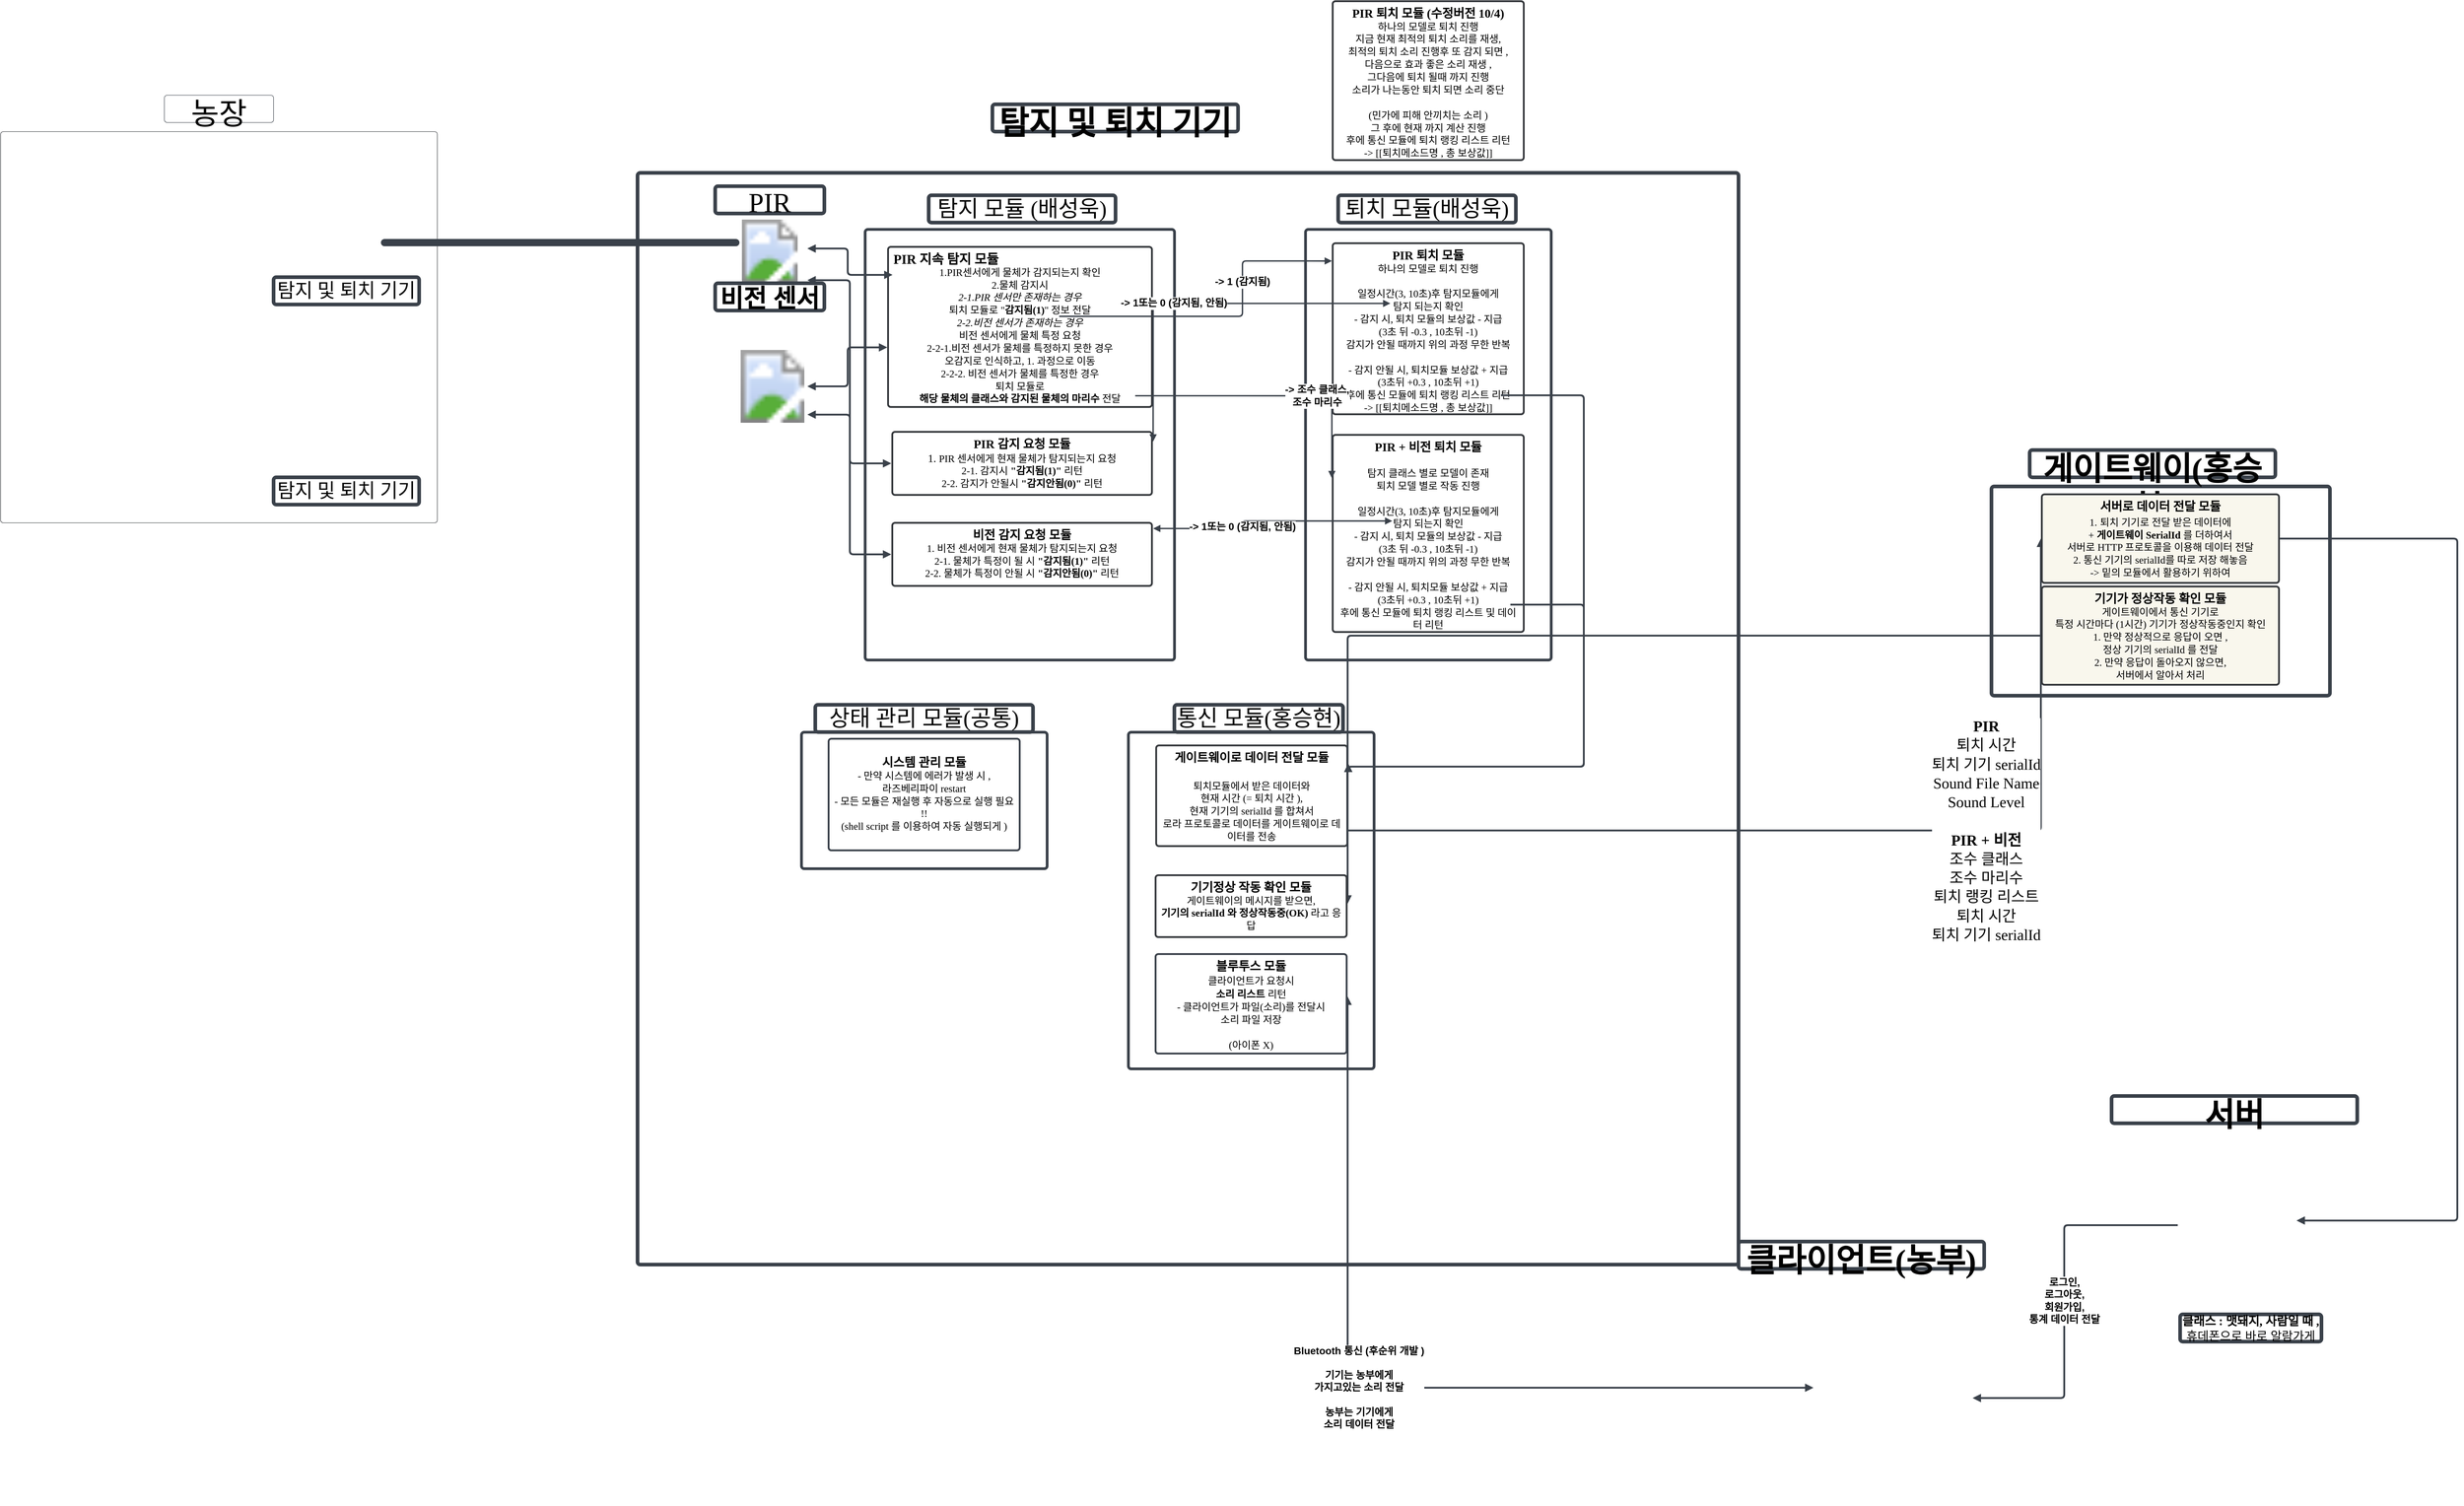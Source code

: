 <mxfile version="22.0.8" type="device">
  <diagram name="페이지-1" id="g4kg35ffdAl-vT05DxJy">
    <mxGraphModel dx="6044" dy="6127" grid="1" gridSize="10" guides="1" tooltips="1" connect="1" arrows="1" fold="1" page="1" pageScale="1" pageWidth="827" pageHeight="1169" math="0" shadow="0">
      <root>
        <mxCell id="0" />
        <mxCell id="1" parent="0" />
        <mxCell id="Yk3yq3EOusvbQGCcxjN9-13" value="" style="html=1;overflow=block;blockSpacing=1;whiteSpace=wrap;fontSize=13;spacing=9;strokeColor=#3a414a;strokeOpacity=100;rounded=1;absoluteArcSize=1;arcSize=9;strokeWidth=6;lucidId=CN~nvf4u_pia;fontColor=#000000;" parent="1" vertex="1">
          <mxGeometry x="-2580" y="-2747" width="1815" height="1800" as="geometry" />
        </mxCell>
        <mxCell id="Yk3yq3EOusvbQGCcxjN9-14" value="탐지 및 퇴치 기기" style="html=1;overflow=block;blockSpacing=1;whiteSpace=wrap;fontSize=53.3;fontFamily=Liberation Serif;fontColor=#000000;fontStyle=1;spacing=0;strokeColor=#3a414a;strokeOpacity=100;rounded=1;absoluteArcSize=1;arcSize=9;strokeWidth=6;fillColor=none;lucidId=pO~n.jC4jvng;" parent="1" vertex="1">
          <mxGeometry x="-1995" y="-2860" width="405" height="45" as="geometry" />
        </mxCell>
        <mxCell id="Yk3yq3EOusvbQGCcxjN9-16" value="PIR " style="html=1;overflow=block;blockSpacing=1;whiteSpace=wrap;fontSize=45;fontFamily=Liberation Serif;fontColor=#000000;spacing=0;strokeColor=#3a414a;strokeOpacity=100;rounded=1;absoluteArcSize=1;arcSize=9;strokeWidth=6;fillColor=none;lucidId=9R~nRO9~Obim;" parent="1" vertex="1">
          <mxGeometry x="-2452" y="-2725" width="180" height="45" as="geometry" />
        </mxCell>
        <mxCell id="Yk3yq3EOusvbQGCcxjN9-17" value="" style="html=1;overflow=block;blockSpacing=1;whiteSpace=wrap;fontSize=13;align=left;spacing=9;strokeColor=#3a414a;strokeOpacity=100;rounded=1;absoluteArcSize=1;arcSize=9;strokeWidth=4.5;lucidId=7S~nOM9Ey.OH;fontColor=#000000;" parent="1" vertex="1">
          <mxGeometry x="-2205" y="-2654" width="510" height="710" as="geometry" />
        </mxCell>
        <mxCell id="Yk3yq3EOusvbQGCcxjN9-18" value="탐지 모듈 (배성욱)" style="html=1;overflow=block;blockSpacing=1;whiteSpace=wrap;fontSize=36.7;fontFamily=Liberation Serif;fontColor=#000000;spacing=0;strokeColor=#3a414a;strokeOpacity=100;rounded=1;absoluteArcSize=1;arcSize=9;strokeWidth=6;fillColor=none;lucidId=aT~nT_zsIljB;" parent="1" vertex="1">
          <mxGeometry x="-2100" y="-2710" width="308" height="45" as="geometry" />
        </mxCell>
        <mxCell id="Yk3yq3EOusvbQGCcxjN9-19" value="" style="html=1;overflow=block;blockSpacing=1;whiteSpace=wrap;shape=image;fontSize=13;spacing=0;strokeColor=none;strokeOpacity=100;strokeWidth=0;image=https://images.lucid.app/images/a1878244-3d0a-4eb4-8a07-587ca200e897/content;lucidId=FR~nQA9eKr4-;fontColor=#000000;" parent="1" vertex="1">
          <mxGeometry x="-2424" y="-2670" width="124" height="105" as="geometry" />
        </mxCell>
        <mxCell id="Yk3yq3EOusvbQGCcxjN9-20" value="&lt;div style=&quot;display: flex; justify-content: flex-start; text-align: left; align-items: baseline; font-size: 0; line-height: 1.25;margin-top: -2px;&quot;&gt;&lt;span&gt;&lt;font color=&quot;#000000&quot;&gt;&lt;span style=&quot;font-size: 21.7px; font-weight: bold; font-family: &amp;quot;Liberation Serif&amp;quot;;&quot;&gt;&#x9;&#x9;&#x9;&#x9;   PIR 지속 탐지 모듈&lt;/span&gt;&lt;span style=&quot;font-size: 16.7px; font-family: &amp;quot;Liberation Serif&amp;quot;;&quot;&gt;&lt;br&gt;&lt;/span&gt;&lt;/font&gt;&lt;/span&gt;&lt;/div&gt;&lt;div style=&quot;display: flex; justify-content: center; text-align: center; align-items: baseline; font-size: 0; line-height: 1.25;margin-top: -2px;&quot;&gt;&lt;span&gt;&lt;span style=&quot;font-size: 16.7px; font-family: &amp;quot;Liberation Serif&amp;quot;;&quot;&gt;&lt;font color=&quot;#000000&quot;&gt;&lt;span style=&quot;font-size: 16.7px; font-family: &amp;quot;Liberation Serif&amp;quot;;&quot;&gt;1.PIR센서에게 물체가 감지되는지 확인&lt;br&gt;2.물체 감지시 &lt;br&gt;&lt;/span&gt;&lt;span style=&quot;font-size: 16.7px; font-style: italic; font-family: &amp;quot;Liberation Serif&amp;quot;;&quot;&gt;&#x9;2-1.PIR 센서만 존재하는 경우&lt;/span&gt;&lt;span style=&quot;font-size: 16.7px; font-family: &amp;quot;Liberation Serif&amp;quot;;&quot;&gt;&lt;br&gt;&#x9;퇴치 모듈로 &quot;&lt;/span&gt;&lt;span style=&quot;font-size: 16.7px; font-weight: bold; font-family: &amp;quot;Liberation Serif&amp;quot;;&quot;&gt;감지됨(1)&lt;/span&gt;&lt;span style=&quot;font-size: 16.7px; font-family: &amp;quot;Liberation Serif&amp;quot;;&quot;&gt;&quot; 정보 전달&lt;br&gt;&lt;/span&gt;&lt;span style=&quot;font-size: 16.7px; font-style: italic; font-family: &amp;quot;Liberation Serif&amp;quot;;&quot;&gt;&#x9;2-2.비전 센서가 존재하는 경우&lt;/span&gt;&lt;span style=&quot;font-size: 16.7px; font-family: &amp;quot;Liberation Serif&amp;quot;;&quot;&gt;&lt;br&gt;&#x9;비전 센서에게 물체 특정 요청&lt;br&gt;&#x9;&#x9;2-2-1.비전 센서가 물체를 특정하지 못한 경우&lt;br&gt;&#x9;&#x9;오감지로 인식하고, 1. 과정으로 이동 &lt;br&gt;&#x9;&#x9;2-2-2. 비전 센서가 물체를 특정한 경우 &lt;br&gt;&#x9;&#x9;퇴치 모듈로 &lt;br&gt;&#x9;&#x9;&lt;/span&gt;&lt;span style=&quot;font-size: 16.7px; font-weight: bold; font-family: &amp;quot;Liberation Serif&amp;quot;;&quot;&gt;해당 물체의 클래스와 감지된 물체의 마리수&lt;/span&gt; 전달 &lt;/font&gt;&lt;/span&gt;&lt;/span&gt;&lt;/div&gt;" style="points=[[0.017,0.175,0],[0.648,0.433,0],[0.936,0.929,0]];html=1;overflow=block;blockSpacing=1;whiteSpace=wrap;fontSize=13;fontFamily=Liberation Serif;spacing=9;strokeOpacity=100;fillOpacity=100;rounded=1;absoluteArcSize=1;arcSize=9;strokeWidth=3;lucidId=kU~nwxTLUXN0;strokeColor=#36393d;fillColor=#fff;" parent="1" vertex="1">
          <mxGeometry x="-2167" y="-2625" width="435" height="264" as="geometry" />
        </mxCell>
        <mxCell id="Yk3yq3EOusvbQGCcxjN9-21" value="&lt;div style=&quot;display: flex; justify-content: center; text-align: center; align-items: baseline; font-size: 0; line-height: 1.25;margin-top: -2px;&quot;&gt;&lt;span&gt;&lt;span style=&quot;font-size: 20px; font-weight: bold; font-family: &amp;quot;Liberation Serif&amp;quot;;&quot;&gt;PIR 감지 요청 모듈&#xa;&lt;/span&gt;&lt;span style=&quot;font-size: 18.3px; font-family: &amp;quot;Liberation Serif&amp;quot;;&quot;&gt;1. &lt;/span&gt;&lt;span style=&quot;font-size: 16.7px; font-family: &amp;quot;Liberation Serif&amp;quot;;&quot;&gt;PIR 센서에게 현재 물체가 탐지되는지 요청 &#xa;2-1. 감지시 &lt;/span&gt;&lt;span style=&quot;font-size: 16.7px; font-weight: bold; font-family: &amp;quot;Liberation Serif&amp;quot;;&quot;&gt;&quot;감지됨(1)&quot; &lt;/span&gt;&lt;span style=&quot;font-size: 16.7px; font-family: &amp;quot;Liberation Serif&amp;quot;;&quot;&gt;리턴&#xa;2-2. 감지가 안될시 &lt;/span&gt;&lt;span style=&quot;font-size: 16.7px; font-weight: bold; font-family: &amp;quot;Liberation Serif&amp;quot;;&quot;&gt;&quot;감지안됨(0)&quot; &lt;/span&gt;&lt;span style=&quot;font-size: 16.7px; font-family: &amp;quot;Liberation Serif&amp;quot;;&quot;&gt;리턴&lt;/span&gt;&lt;/span&gt;&lt;/div&gt;" style="html=1;overflow=block;blockSpacing=1;whiteSpace=wrap;fontSize=13;fontFamily=Liberation Serif;spacing=9;strokeOpacity=100;rounded=1;absoluteArcSize=1;arcSize=9;strokeWidth=3;lucidId=nV~n7oib_anX;fillStyle=auto;fillColor=#FFFFFF;strokeColor=#36393d;fontColor=#000000;" parent="1" vertex="1">
          <mxGeometry x="-2160" y="-2320" width="428" height="104" as="geometry" />
        </mxCell>
        <mxCell id="Yk3yq3EOusvbQGCcxjN9-22" value="" style="html=1;jettySize=18;whiteSpace=wrap;overflow=block;blockSpacing=1;fontSize=13;strokeColor=#3a414a;strokeOpacity=100;strokeWidth=3;rounded=1;arcSize=12;edgeStyle=orthogonalEdgeStyle;startArrow=block;startFill=1;endArrow=block;endFill=1;exitX=0.017;exitY=0.175;exitPerimeter=0;entryX=1;entryY=0.455;entryPerimeter=0;lucidId=CV~nEvOosHYp;fontColor=#000000;" parent="1" source="Yk3yq3EOusvbQGCcxjN9-20" target="Yk3yq3EOusvbQGCcxjN9-19" edge="1">
          <mxGeometry width="100" height="100" relative="1" as="geometry">
            <Array as="points" />
          </mxGeometry>
        </mxCell>
        <mxCell id="Yk3yq3EOusvbQGCcxjN9-23" value="" style="html=1;overflow=block;blockSpacing=1;whiteSpace=wrap;fontSize=13;align=left;spacing=9;strokeColor=#3a414a;strokeOpacity=100;rounded=1;absoluteArcSize=1;arcSize=9;strokeWidth=4.5;lucidId=17~npsfqUW1K;fontColor=#000000;" parent="1" vertex="1">
          <mxGeometry x="-1479" y="-2654" width="405" height="710" as="geometry" />
        </mxCell>
        <mxCell id="Yk3yq3EOusvbQGCcxjN9-24" value="퇴치 모듈(배성욱)" style="html=1;overflow=block;blockSpacing=1;whiteSpace=wrap;fontSize=36.7;fontFamily=Liberation Serif;fontColor=#000000;spacing=0;strokeColor=#3a414a;strokeOpacity=100;rounded=1;absoluteArcSize=1;arcSize=9;strokeWidth=6;fillColor=none;lucidId=97~nYcyejW2l;" parent="1" vertex="1">
          <mxGeometry x="-1425" y="-2710" width="293" height="45" as="geometry" />
        </mxCell>
        <mxCell id="Yk3yq3EOusvbQGCcxjN9-25" value="&lt;div style=&quot;display: flex; justify-content: center; text-align: center; align-items: baseline; font-size: 0; line-height: 1.25;margin-top: -2px;&quot;&gt;&lt;span&gt;&lt;span style=&quot;font-size: 20px; font-weight: bold; font-family: &amp;quot;Liberation Serif&amp;quot;;&quot;&gt;PIR 퇴치 모듈 &lt;/span&gt;&lt;span style=&quot;font-size: 16.7px; font-family: &amp;quot;Liberation Serif&amp;quot;;&quot;&gt;&#xa;하나의 모델로 퇴치 진행 &#xa;&#xa;일정시간(3, 10초)후 탐지모듈에게&#xa; 탐지 되는지 확인&#xa;- 감지 시,  퇴치 모듈의 보상값 - 지급&#xa;(3초 뒤 -0.3 , 10초뒤 -1)&#xa;감지가 안될 때까지 위의 과정 무한 반복&#xa;&#xa;- 감지 안될 시, 퇴치모듈 보상값 + 지급 &#xa;(3초뒤 +0.3 , 10초뒤 +1)&#xa;후에 통신 모듈에 퇴치 랭킹 리스트 리턴 &#xa;-&amp;gt; [[퇴치메소드명 , 총 보상값]]&lt;/span&gt;&lt;/span&gt;&lt;/div&gt;" style="points=[[0.301,0.351,0],[0.88,0.889,0]];html=1;overflow=block;blockSpacing=1;whiteSpace=wrap;fontSize=13;fontFamily=Liberation Serif;spacing=9;strokeColor=#36393d;strokeOpacity=100;fillOpacity=100;rounded=1;absoluteArcSize=1;arcSize=9;fillColor=#FFFFFF;strokeWidth=3;lucidId=v8~nYSRaR.1n;fontColor=#000000;" parent="1" vertex="1">
          <mxGeometry x="-1434" y="-2631" width="315" height="282" as="geometry" />
        </mxCell>
        <mxCell id="Yk3yq3EOusvbQGCcxjN9-26" value="&lt;div style=&quot;display: flex; justify-content: center; text-align: center; align-items: baseline; font-size: 0; line-height: 1.25;margin-top: -2px;&quot;&gt;&lt;span&gt;&lt;span style=&quot;font-size: 20px; font-weight: bold; font-family: &amp;quot;Liberation Serif&amp;quot;;&quot;&gt;PIR + 비전 퇴치 모듈 &lt;/span&gt;&lt;span style=&quot;font-size: 16.7px; font-family: &amp;quot;Liberation Serif&amp;quot;;&quot;&gt;&#xa;&#xa;탐지 클래스 별로 모델이 존재 &#xa;퇴치 모델 별로 작동 진행&#xa;&#xa;일정시간(3, 10초)후 탐지모듈에게&#xa; 탐지 되는지 확인&#xa;- 감지 시,  퇴치 모듈의 보상값 - 지급&#xa;(3초 뒤 -0.3 , 10초뒤 -1)&#xa;감지가 안될 때까지 위의 과정 무한 반복&#xa;&#xa;- 감지 안될 시, 퇴치모듈 보상값 + 지급 &#xa;(3초뒤 +0.3 , 10초뒤 +1)&#xa;후에 통신 모듈에 퇴치 랭킹 리스트 및 데이터 리턴&#xa;&lt;/span&gt;&lt;/span&gt;&lt;/div&gt;" style="points=[[0.311,0.436,0],[0.93,0.861,0]];html=1;overflow=block;blockSpacing=1;whiteSpace=wrap;fontSize=13;fontFamily=Liberation Serif;spacing=9;strokeColor=#36393d;strokeOpacity=100;rounded=1;absoluteArcSize=1;arcSize=9;strokeWidth=3;lucidId=5caoUyy.vLRz;fillColor=#FFFFFF;fontColor=#000000;" parent="1" vertex="1">
          <mxGeometry x="-1434" y="-2315" width="315" height="325" as="geometry" />
        </mxCell>
        <mxCell id="Yk3yq3EOusvbQGCcxjN9-27" value="" style="html=1;overflow=block;blockSpacing=1;whiteSpace=wrap;shape=image;fontSize=13;spacing=0;strokeColor=none;strokeOpacity=100;strokeWidth=0;image=https://images.lucid.app/images/405aea34-17d2-4e84-908d-1ff82cc86050/content;lucidId=kgaoMA1seIOq;fontColor=#000000;" parent="1" vertex="1">
          <mxGeometry x="-2415" y="-2455" width="115" height="120" as="geometry" />
        </mxCell>
        <mxCell id="Yk3yq3EOusvbQGCcxjN9-28" value="비전 센서" style="html=1;overflow=block;blockSpacing=1;whiteSpace=wrap;fontSize=41.7;fontFamily=Liberation Serif;fontColor=#000000;fontStyle=1;spacing=0;strokeColor=#3a414a;strokeOpacity=100;rounded=1;absoluteArcSize=1;arcSize=9;strokeWidth=6;fillColor=none;lucidId=2gaoMQbh3zTY;" parent="1" vertex="1">
          <mxGeometry x="-2452" y="-2565" width="180" height="45" as="geometry" />
        </mxCell>
        <mxCell id="Yk3yq3EOusvbQGCcxjN9-29" value="" style="html=1;jettySize=18;whiteSpace=wrap;overflow=block;blockSpacing=1;fontSize=13;strokeColor=#3a414a;strokeOpacity=100;strokeWidth=3;rounded=1;arcSize=12;edgeStyle=orthogonalEdgeStyle;startArrow=block;startFill=1;endArrow=block;endFill=1;exitX=1;exitY=0.5;exitPerimeter=0;entryX=-0.003;entryY=0.628;entryPerimeter=0;lucidId=Pkaoxe8T7ABV;fontColor=#000000;" parent="1" source="Yk3yq3EOusvbQGCcxjN9-27" target="Yk3yq3EOusvbQGCcxjN9-20" edge="1">
          <mxGeometry width="100" height="100" relative="1" as="geometry">
            <Array as="points" />
          </mxGeometry>
        </mxCell>
        <mxCell id="Yk3yq3EOusvbQGCcxjN9-30" value="&lt;div style=&quot;display: flex; justify-content: center; text-align: center; align-items: baseline; font-size: 0; line-height: 1.25;margin-top: -2px;&quot;&gt;&lt;span&gt;&lt;span style=&quot;font-size: 20px; font-weight: bold; font-family: &amp;quot;Liberation Serif&amp;quot;;&quot;&gt;비전 감지 요청 모듈&#xa;&lt;/span&gt;&lt;span style=&quot;font-size: 16.7px; font-family: &amp;quot;Liberation Serif&amp;quot;;&quot;&gt;1. 비전 센서에게 현재 물체가 탐지되는지 요청&#xa;2-1. 물체가 특정이 될 시 &lt;/span&gt;&lt;span style=&quot;font-size: 16.7px; font-weight: bold; font-family: &amp;quot;Liberation Serif&amp;quot;;&quot;&gt;&quot;감지됨(1)&quot; &lt;/span&gt;&lt;span style=&quot;font-size: 16.7px; font-family: &amp;quot;Liberation Serif&amp;quot;;&quot;&gt;리턴&#xa;2-2. 물체가 특정이 안될 시 &lt;/span&gt;&lt;span style=&quot;font-size: 16.7px; font-weight: bold; font-family: &amp;quot;Liberation Serif&amp;quot;;&quot;&gt;&quot;감지안됨(0)&quot; &lt;/span&gt;&lt;span style=&quot;font-size: 16.7px; font-family: &amp;quot;Liberation Serif&amp;quot;;&quot;&gt;리턴&lt;/span&gt;&lt;/span&gt;&lt;/div&gt;" style="html=1;overflow=block;blockSpacing=1;whiteSpace=wrap;fontSize=13;fontFamily=Liberation Serif;spacing=9;strokeColor=#36393d;strokeOpacity=100;rounded=1;absoluteArcSize=1;arcSize=9;strokeWidth=3;lucidId=WsaoJsOYyNAx;fillColor=#FFFFFF;fontColor=#000000;" parent="1" vertex="1">
          <mxGeometry x="-2160" y="-2170" width="428" height="104" as="geometry" />
        </mxCell>
        <mxCell id="Yk3yq3EOusvbQGCcxjN9-31" value="" style="html=1;jettySize=18;whiteSpace=wrap;overflow=block;blockSpacing=1;fontSize=13;strokeColor=#3a414a;strokeOpacity=100;strokeWidth=3;rounded=1;arcSize=12;edgeStyle=orthogonalEdgeStyle;startArrow=block;startFill=1;endArrow=block;endFill=1;exitX=-0.004;exitY=0.5;exitPerimeter=0;entryX=1;entryY=0.952;entryPerimeter=0;lucidId=4waopuZ4sb7J;fontColor=#000000;" parent="1" source="Yk3yq3EOusvbQGCcxjN9-21" target="Yk3yq3EOusvbQGCcxjN9-19" edge="1">
          <mxGeometry width="100" height="100" relative="1" as="geometry">
            <Array as="points" />
          </mxGeometry>
        </mxCell>
        <mxCell id="Yk3yq3EOusvbQGCcxjN9-32" value="" style="html=1;jettySize=18;whiteSpace=wrap;overflow=block;blockSpacing=1;fontSize=13;strokeColor=#3a414a;strokeOpacity=100;strokeWidth=3;rounded=1;arcSize=12;edgeStyle=orthogonalEdgeStyle;startArrow=block;startFill=1;endArrow=block;endFill=1;exitX=-0.004;exitY=0.5;exitPerimeter=0;entryX=1;entryY=0.888;entryPerimeter=0;lucidId=~wao6_~FxiNb;fontColor=#000000;" parent="1" source="Yk3yq3EOusvbQGCcxjN9-30" target="Yk3yq3EOusvbQGCcxjN9-27" edge="1">
          <mxGeometry width="100" height="100" relative="1" as="geometry">
            <Array as="points" />
          </mxGeometry>
        </mxCell>
        <mxCell id="Yk3yq3EOusvbQGCcxjN9-33" value="" style="html=1;jettySize=18;whiteSpace=wrap;overflow=block;blockSpacing=1;fontSize=13;strokeColor=#3a414a;strokeOpacity=100;strokeWidth=2.3;rounded=1;arcSize=12;edgeStyle=orthogonalEdgeStyle;startArrow=block;startFill=1;endArrow=block;endFill=1;exitX=0.301;exitY=0.351;exitPerimeter=0;entryX=1.004;entryY=0.152;entryPerimeter=0;lucidId=PxaobxXZaEsy;fontColor=#000000;" parent="1" source="Yk3yq3EOusvbQGCcxjN9-25" target="Yk3yq3EOusvbQGCcxjN9-21" edge="1">
          <mxGeometry width="100" height="100" relative="1" as="geometry">
            <Array as="points" />
          </mxGeometry>
        </mxCell>
        <mxCell id="Yk3yq3EOusvbQGCcxjN9-34" value="-&amp;gt; 1또는 0 (감지됨, 안됨)" style="text;html=1;resizable=0;labelBackgroundColor=default;align=center;verticalAlign=middle;fontStyle=1;fontColor=#000000;fontSize=16.7;" parent="Yk3yq3EOusvbQGCcxjN9-33" vertex="1">
          <mxGeometry x="0.154" relative="1" as="geometry" />
        </mxCell>
        <mxCell id="Yk3yq3EOusvbQGCcxjN9-35" value="" style="html=1;jettySize=18;whiteSpace=wrap;fontSize=13;strokeColor=#3a414a;strokeOpacity=100;strokeWidth=2.3;rounded=1;arcSize=12;edgeStyle=orthogonalEdgeStyle;startArrow=block;startFill=1;endArrow=block;endFill=1;exitX=1.004;exitY=0.088;exitPerimeter=0;entryX=0.311;entryY=0.436;entryPerimeter=0;lucidId=Zxaoo4MTxpgX;fontColor=#000000;" parent="1" source="Yk3yq3EOusvbQGCcxjN9-30" target="Yk3yq3EOusvbQGCcxjN9-26" edge="1">
          <mxGeometry width="100" height="100" relative="1" as="geometry">
            <Array as="points" />
          </mxGeometry>
        </mxCell>
        <mxCell id="Yk3yq3EOusvbQGCcxjN9-36" value="-&amp;gt; 1또는 0 (감지됨, 안됨)" style="text;html=1;resizable=0;labelBackgroundColor=default;align=center;verticalAlign=middle;fontStyle=1;fontColor=#000000;fontSize=16.7;" parent="Yk3yq3EOusvbQGCcxjN9-35" vertex="1">
          <mxGeometry x="-0.264" relative="1" as="geometry">
            <mxPoint as="offset" />
          </mxGeometry>
        </mxCell>
        <mxCell id="Yk3yq3EOusvbQGCcxjN9-37" value="" style="html=1;jettySize=18;whiteSpace=wrap;fontSize=13;strokeColor=#3a414a;strokeOpacity=100;strokeWidth=2.3;rounded=1;arcSize=12;edgeStyle=orthogonalEdgeStyle;startArrow=none;endArrow=block;endFill=1;exitX=0.648;exitY=0.433;exitPerimeter=0;entryX=-0.005;entryY=0.103;entryPerimeter=0;lucidId=zyao4NTb_Y_c;fontColor=#000000;" parent="1" source="Yk3yq3EOusvbQGCcxjN9-20" target="Yk3yq3EOusvbQGCcxjN9-25" edge="1">
          <mxGeometry width="100" height="100" relative="1" as="geometry">
            <Array as="points" />
          </mxGeometry>
        </mxCell>
        <mxCell id="Yk3yq3EOusvbQGCcxjN9-38" value="-&amp;gt; 1 (감지됨)" style="text;html=1;resizable=0;labelBackgroundColor=default;align=center;verticalAlign=middle;fontStyle=1;fontColor=#000000;fontSize=16.7;" parent="Yk3yq3EOusvbQGCcxjN9-37" vertex="1">
          <mxGeometry x="0.328" relative="1" as="geometry" />
        </mxCell>
        <mxCell id="Yk3yq3EOusvbQGCcxjN9-39" value="" style="html=1;jettySize=18;whiteSpace=wrap;fontSize=13;strokeColor=#3a414a;strokeOpacity=100;strokeWidth=2.3;rounded=1;arcSize=12;edgeStyle=orthogonalEdgeStyle;startArrow=none;endArrow=block;endFill=1;exitX=0.936;exitY=0.929;exitPerimeter=0;entryX=-0.005;entryY=0.219;entryPerimeter=0;lucidId=TyaomLs178b6;fontColor=#000000;" parent="1" source="Yk3yq3EOusvbQGCcxjN9-20" target="Yk3yq3EOusvbQGCcxjN9-26" edge="1">
          <mxGeometry width="100" height="100" relative="1" as="geometry">
            <Array as="points" />
          </mxGeometry>
        </mxCell>
        <mxCell id="Yk3yq3EOusvbQGCcxjN9-40" value="-&amp;gt; 조수 클래스, &#xa;     조수 마리수" style="text;html=1;resizable=0;labelBackgroundColor=default;align=center;verticalAlign=middle;fontStyle=1;fontColor=#000000;fontSize=16.7;" parent="Yk3yq3EOusvbQGCcxjN9-39" vertex="1">
          <mxGeometry x="0.305" relative="1" as="geometry" />
        </mxCell>
        <mxCell id="Yk3yq3EOusvbQGCcxjN9-41" value="" style="html=1;overflow=block;blockSpacing=1;whiteSpace=wrap;fontSize=13;align=left;spacing=9;strokeColor=#3a414a;strokeOpacity=100;rounded=1;absoluteArcSize=1;arcSize=9;strokeWidth=4.5;lucidId=99aozDVMrbZ~;fontColor=#000000;" parent="1" vertex="1">
          <mxGeometry x="-1771" y="-1825" width="405" height="555" as="geometry" />
        </mxCell>
        <mxCell id="Yk3yq3EOusvbQGCcxjN9-42" value="통신 모듈(홍승현)" style="html=1;overflow=block;blockSpacing=1;whiteSpace=wrap;fontSize=36.7;fontFamily=Liberation Serif;fontColor=#000000;spacing=0;strokeColor=#3a414a;strokeOpacity=100;rounded=1;absoluteArcSize=1;arcSize=9;strokeWidth=6;fillColor=none;lucidId=99aocPQjiaxS;" parent="1" vertex="1">
          <mxGeometry x="-1695" y="-1870" width="278" height="45" as="geometry" />
        </mxCell>
        <mxCell id="Yk3yq3EOusvbQGCcxjN9-43" value="&lt;div style=&quot;display: flex; justify-content: center; text-align: center; align-items: baseline; font-size: 0; line-height: 1.25;margin-top: -2px;&quot;&gt;&lt;span&gt;&lt;font color=&quot;#000000&quot;&gt;&lt;span style=&quot;font-size: 20px; font-weight: bold; font-family: &amp;quot;Liberation Serif&amp;quot;;&quot;&gt;게이트웨이로 데이터 전달 모듈&lt;br&gt;&lt;br&gt;&lt;/span&gt;&lt;span style=&quot;font-size: 16.7px; font-family: &amp;quot;Liberation Serif&amp;quot;;&quot;&gt;퇴치모듈에서 받은 데이터와 &lt;br&gt;현재 시간 (= 퇴치 시간 ),&lt;br&gt;현재 기기의 serialId 를 합쳐서 &lt;br&gt;로라 프로토콜로 데이터를 게이트웨이로 데이터를 전송&lt;/span&gt;&lt;/font&gt;&lt;/span&gt;&lt;/div&gt;" style="html=1;overflow=block;blockSpacing=1;whiteSpace=wrap;fontSize=13;fontFamily=Liberation Serif;spacing=9;strokeColor=#36393d;strokeOpacity=100;fillOpacity=100;rounded=1;absoluteArcSize=1;arcSize=9;fillColor=#FFFFFF;strokeWidth=3;lucidId=j-ao.9E9Jj5P;" parent="1" vertex="1">
          <mxGeometry x="-1725" y="-1803" width="315" height="166" as="geometry" />
        </mxCell>
        <mxCell id="Yk3yq3EOusvbQGCcxjN9-44" value="" style="html=1;jettySize=18;whiteSpace=wrap;fontSize=13;strokeColor=#3a414a;strokeOpacity=100;strokeWidth=3;rounded=1;arcSize=12;edgeStyle=orthogonalEdgeStyle;startArrow=none;endArrow=block;endFill=1;exitX=0.88;exitY=0.889;exitPerimeter=0;entryX=1.005;entryY=0.181;entryPerimeter=0;lucidId=_obo_Xnpjn4t;fontColor=#000000;" parent="1" source="Yk3yq3EOusvbQGCcxjN9-25" target="Yk3yq3EOusvbQGCcxjN9-43" edge="1">
          <mxGeometry width="100" height="100" relative="1" as="geometry">
            <Array as="points">
              <mxPoint x="-1020" y="-2380" />
              <mxPoint x="-1020" y="-1768" />
            </Array>
          </mxGeometry>
        </mxCell>
        <mxCell id="Yk3yq3EOusvbQGCcxjN9-45" value="" style="html=1;jettySize=18;whiteSpace=wrap;fontSize=13;strokeColor=#3a414a;strokeOpacity=100;strokeWidth=3;rounded=1;arcSize=12;edgeStyle=orthogonalEdgeStyle;startArrow=none;endArrow=block;endFill=1;exitX=0.93;exitY=0.861;exitPerimeter=0;entryX=1.005;entryY=0.181;entryPerimeter=0;lucidId=iqbosCI_l5~E;fontColor=#000000;" parent="1" source="Yk3yq3EOusvbQGCcxjN9-26" target="Yk3yq3EOusvbQGCcxjN9-43" edge="1">
          <mxGeometry width="100" height="100" relative="1" as="geometry">
            <Array as="points">
              <mxPoint x="-1020" y="-2035" />
              <mxPoint x="-1020" y="-1768" />
            </Array>
          </mxGeometry>
        </mxCell>
        <mxCell id="Yk3yq3EOusvbQGCcxjN9-46" value="" style="html=1;overflow=block;blockSpacing=1;whiteSpace=wrap;fontSize=13;spacing=9;strokeColor=#3a414a;strokeOpacity=100;rounded=1;absoluteArcSize=1;arcSize=9;strokeWidth=6;lucidId=enco6C2bbJhk;fontColor=#000000;" parent="1" vertex="1">
          <mxGeometry x="-348" y="-2230" width="558" height="345" as="geometry" />
        </mxCell>
        <mxCell id="Yk3yq3EOusvbQGCcxjN9-47" value="게이트웨이(홍승현)" style="html=1;overflow=block;blockSpacing=1;whiteSpace=wrap;fontSize=53.3;fontFamily=Liberation Serif;fontColor=#000000;fontStyle=1;spacing=0;strokeColor=#3a414a;strokeOpacity=100;rounded=1;absoluteArcSize=1;arcSize=9;strokeWidth=6;fillColor=none;lucidId=tncoMCcHD2Hf;" parent="1" vertex="1">
          <mxGeometry x="-285" y="-2290" width="405" height="45" as="geometry" />
        </mxCell>
        <mxCell id="Yk3yq3EOusvbQGCcxjN9-48" value="" style="html=1;jettySize=18;whiteSpace=wrap;fontSize=13;strokeColor=#3a414a;strokeOpacity=100;strokeWidth=3;rounded=1;arcSize=12;edgeStyle=orthogonalEdgeStyle;startArrow=none;endArrow=block;endFill=1;exitX=1.005;exitY=0.845;exitPerimeter=0;entryX=-0.004;entryY=0.5;entryPerimeter=0;lucidId=ZncoI~Y_WNL4;fontColor=#000000;" parent="1" source="Yk3yq3EOusvbQGCcxjN9-43" target="Yk3yq3EOusvbQGCcxjN9-50" edge="1">
          <mxGeometry width="100" height="100" relative="1" as="geometry">
            <Array as="points" />
          </mxGeometry>
        </mxCell>
        <mxCell id="Yk3yq3EOusvbQGCcxjN9-49" value="&lt;div style=&quot;display: flex; justify-content: center; text-align: center; align-items: baseline; font-size: 0; line-height: 1.25;margin-top: -2px;&quot;&gt;&lt;span&gt;&lt;font color=&quot;#000000&quot;&gt;&lt;span style=&quot;font-size: 25px; font-weight: bold; font-family: &amp;quot;Liberation Serif&amp;quot;;&quot;&gt;PIR &lt;/span&gt;&lt;span style=&quot;font-size: 25px; font-family: &amp;quot;Liberation Serif&amp;quot;;&quot;&gt;&lt;br&gt;퇴치 시간&lt;br&gt;퇴치 기기 serialId&lt;br&gt;Sound File Name&lt;br&gt;Sound Level&lt;br&gt;&lt;br&gt;&lt;/span&gt;&lt;span style=&quot;font-size: 25px; font-weight: bold; font-family: &amp;quot;Liberation Serif&amp;quot;;&quot;&gt;PIR + 비전 &lt;br&gt;&lt;/span&gt;&lt;span style=&quot;font-size: 25px; font-family: &amp;quot;Liberation Serif&amp;quot;;&quot;&gt;조수 클래스&lt;br&gt;조수 마리수&lt;/span&gt;&lt;span style=&quot;font-size: 25px; font-weight: bold; font-family: &amp;quot;Liberation Serif&amp;quot;;&quot;&gt;&lt;br&gt;&lt;/span&gt;&lt;span style=&quot;font-size: 25px; font-family: &amp;quot;Liberation Serif&amp;quot;;&quot;&gt;퇴치 랭킹 리스트 &lt;br&gt;퇴치 시간&lt;br&gt;퇴치 기기 serialId&lt;/span&gt;&lt;/font&gt;&lt;/span&gt;&lt;/div&gt;" style="text;html=1;resizable=0;labelBackgroundColor=#FFFFFF;align=center;verticalAlign=middle;fontFamily=Liberation Serif;fontColor=default;" parent="Yk3yq3EOusvbQGCcxjN9-48" vertex="1">
          <mxGeometry x="0.295" relative="1" as="geometry" />
        </mxCell>
        <mxCell id="Yk3yq3EOusvbQGCcxjN9-50" value="&lt;div style=&quot;display: flex; justify-content: center; text-align: center; align-items: baseline; font-size: 0; line-height: 1.25;margin-top: -2px;&quot;&gt;&lt;span&gt;&lt;font color=&quot;#000000&quot;&gt;&lt;span style=&quot;font-size: 20px; font-weight: bold; font-family: &amp;quot;Liberation Serif&amp;quot;;&quot;&gt;서버로 데이터 전달 모듈&lt;br&gt;&lt;/span&gt;&lt;span style=&quot;font-size: 16.7px; font-family: &amp;quot;Liberation Serif&amp;quot;;&quot;&gt;1.&lt;/span&gt;&lt;span style=&quot;font-size: 20px; font-weight: bold; font-family: &amp;quot;Liberation Serif&amp;quot;;&quot;&gt; &lt;/span&gt;&lt;span style=&quot;font-size: 16.7px; font-family: &amp;quot;Liberation Serif&amp;quot;;&quot;&gt;퇴치 기기로 전달 받은 데이터에 &lt;br&gt;+ &lt;/span&gt;&lt;span style=&quot;font-size: 16.7px; font-weight: bold; font-family: &amp;quot;Liberation Serif&amp;quot;;&quot;&gt;게이트웨이 SerialId &lt;/span&gt;&lt;span style=&quot;font-size: 16.7px; font-family: &amp;quot;Liberation Serif&amp;quot;;&quot;&gt;를 더하여서&lt;br&gt;서버로 HTTP 프로토콜을 이용해 데이터 전달&lt;br&gt;2. 통신 기기의 serialId를 따로 저장 해놓음 &lt;br&gt;-&amp;gt; 밑의 모듈에서 활용하기 위하여 &lt;/span&gt;&lt;/font&gt;&lt;/span&gt;&lt;/div&gt;" style="html=1;overflow=block;blockSpacing=1;whiteSpace=wrap;fontSize=13;fontFamily=Liberation Serif;spacing=9;strokeColor=#36393d;strokeOpacity=100;fillOpacity=100;rounded=1;absoluteArcSize=1;arcSize=9;fillColor=#f9f7ed;strokeWidth=3;lucidId=.nco4kXjDqW2;" parent="1" vertex="1">
          <mxGeometry x="-265" y="-2217" width="391" height="146" as="geometry" />
        </mxCell>
        <mxCell id="Yk3yq3EOusvbQGCcxjN9-51" value="&lt;div style=&quot;display: flex; justify-content: center; text-align: center; align-items: baseline; font-size: 0; line-height: 1.25;margin-top: -2px;&quot;&gt;&lt;span&gt;&lt;font color=&quot;#000000&quot;&gt;&lt;span style=&quot;font-size: 20px; font-weight: bold; font-family: &amp;quot;Liberation Serif&amp;quot;;&quot;&gt;기기가 정상작동 확인 모듈 &lt;br&gt;&lt;/span&gt;&lt;span style=&quot;font-size: 16.7px; font-family: &amp;quot;Liberation Serif&amp;quot;;&quot;&gt;게이트웨이에서 통신 기기로 &lt;br&gt;특정 시간마다 (1시간) 기기가 정상작동중인지 확인 &lt;br&gt;1. 만약 정상적으로 응답이 오면 , &lt;br&gt;정상 기기의 serialId 를 전달 &lt;br&gt;2. 만약 응답이 돌아오지 않으면, &lt;br&gt;서버에서 알아서 처리&lt;/span&gt;&lt;/font&gt;&lt;/span&gt;&lt;/div&gt;" style="html=1;overflow=block;blockSpacing=1;whiteSpace=wrap;fontSize=13;fontFamily=Liberation Serif;spacing=9;strokeColor=#36393d;strokeOpacity=100;rounded=1;absoluteArcSize=1;arcSize=9;strokeWidth=3;lucidId=UtcoeAHZfJn8;fillColor=#f9f7ed;" parent="1" vertex="1">
          <mxGeometry x="-265" y="-2065" width="391" height="162" as="geometry" />
        </mxCell>
        <mxCell id="Yk3yq3EOusvbQGCcxjN9-52" value="" style="html=1;jettySize=18;whiteSpace=wrap;overflow=block;blockSpacing=1;fontSize=13;fontFamily=Liberation Serif;strokeColor=#3a414a;strokeOpacity=100;strokeWidth=3;rounded=1;arcSize=12;edgeStyle=orthogonalEdgeStyle;startArrow=none;endArrow=block;endFill=1;exitX=1.004;exitY=0.5;exitPerimeter=0;entryX=0.82;entryY=0.475;entryPerimeter=0;lucidId=gBcofkO1nhFa;fontColor=#000000;" parent="1" source="Yk3yq3EOusvbQGCcxjN9-50" target="Yk3yq3EOusvbQGCcxjN9-53" edge="1">
          <mxGeometry width="100" height="100" relative="1" as="geometry">
            <Array as="points">
              <mxPoint x="420" y="-2144" />
              <mxPoint x="420" y="-1020" />
            </Array>
          </mxGeometry>
        </mxCell>
        <mxCell id="Yk3yq3EOusvbQGCcxjN9-53" value="" style="html=1;overflow=block;blockSpacing=1;whiteSpace=wrap;shape=image;fontSize=13;spacing=3.8;strokeColor=none;strokeOpacity=100;strokeWidth=0;image=https://images.lucid.app/images/961ac281-3def-46a2-be6f-95f6c7ad234b/content;imageAspect=0;lucidId=UFeoVPnknfVt;fontColor=#000000;" parent="1" vertex="1">
          <mxGeometry x="-96" y="-1165" width="306" height="306" as="geometry" />
        </mxCell>
        <mxCell id="Yk3yq3EOusvbQGCcxjN9-54" value="서버" style="html=1;overflow=block;blockSpacing=1;whiteSpace=wrap;fontSize=53.3;fontFamily=Liberation Serif;fontColor=#000000;fontStyle=1;spacing=0;strokeColor=#3a414a;strokeOpacity=100;rounded=1;absoluteArcSize=1;arcSize=9;strokeWidth=6;fillColor=none;lucidId=1FeokX3WU52W;" parent="1" vertex="1">
          <mxGeometry x="-150" y="-1225" width="405" height="45" as="geometry" />
        </mxCell>
        <mxCell id="Yk3yq3EOusvbQGCcxjN9-55" value="" style="html=1;overflow=block;blockSpacing=1;whiteSpace=wrap;shape=image;fontSize=13;spacing=3.8;strokeColor=none;strokeOpacity=100;strokeWidth=0;image=https://images.lucid.app/images/959b7a6e-96c8-4cfe-b187-fe56981d25eb/content;imageAspect=0;lucidId=nGeohGMjLjGY;fontColor=#000000;" parent="1" vertex="1">
          <mxGeometry x="-765" y="-955" width="405" height="405" as="geometry" />
        </mxCell>
        <mxCell id="Yk3yq3EOusvbQGCcxjN9-56" value="클라이언트(농부)" style="html=1;overflow=block;blockSpacing=1;whiteSpace=wrap;fontSize=53.3;fontFamily=Liberation Serif;fontColor=#000000;fontStyle=1;spacing=0;strokeColor=#3a414a;strokeOpacity=100;rounded=1;absoluteArcSize=1;arcSize=9;strokeWidth=6;fillColor=none;lucidId=wGeoadyNKcOU;" parent="1" vertex="1">
          <mxGeometry x="-765" y="-985" width="405" height="45" as="geometry" />
        </mxCell>
        <mxCell id="Yk3yq3EOusvbQGCcxjN9-57" value="" style="html=1;jettySize=18;whiteSpace=wrap;overflow=block;blockSpacing=1;fontSize=13;strokeColor=#3a414a;strokeOpacity=100;strokeWidth=3;rounded=1;arcSize=12;edgeStyle=orthogonalEdgeStyle;startArrow=none;endArrow=block;endFill=1;exitX=0.18;exitY=0.5;exitPerimeter=0;entryX=0.953;entryY=0.563;entryPerimeter=0;lucidId=4GeoLg3owGjT;fontColor=#000000;" parent="1" source="Yk3yq3EOusvbQGCcxjN9-53" target="Yk3yq3EOusvbQGCcxjN9-55" edge="1">
          <mxGeometry width="100" height="100" relative="1" as="geometry">
            <Array as="points" />
          </mxGeometry>
        </mxCell>
        <mxCell id="Yk3yq3EOusvbQGCcxjN9-58" value="로그인, &#xa;로그아웃, &#xa;회원가입,&#xa;통계 데이터 전달" style="text;html=1;resizable=0;labelBackgroundColor=default;align=center;verticalAlign=middle;fontStyle=1;fontColor=#000000;fontSize=16.7;" parent="Yk3yq3EOusvbQGCcxjN9-57" vertex="1">
          <mxGeometry relative="1" as="geometry" />
        </mxCell>
        <mxCell id="Yk3yq3EOusvbQGCcxjN9-59" value="" style="html=1;jettySize=18;whiteSpace=wrap;fontSize=13;strokeColor=#3a414a;strokeOpacity=100;strokeWidth=3;rounded=1;arcSize=12;edgeStyle=orthogonalEdgeStyle;startArrow=block;startFill=1;endArrow=block;endFill=1;exitX=0.305;exitY=0.521;exitPerimeter=0;entryX=1.005;entryY=0.427;entryPerimeter=0;lucidId=3Heo_iVfI2pm;fontColor=#000000;" parent="1" source="Yk3yq3EOusvbQGCcxjN9-55" target="Yk3yq3EOusvbQGCcxjN9-62" edge="1">
          <mxGeometry width="100" height="100" relative="1" as="geometry">
            <Array as="points" />
          </mxGeometry>
        </mxCell>
        <mxCell id="Yk3yq3EOusvbQGCcxjN9-60" value="Bluetooth 통신 (후순위 개발 )&#xa;&#xa;기기는 농부에게&#xa;가지고있는 소리 전달 &#xa;&#xa;농부는 기기에게 &#xa;소리 데이터 전달 " style="text;html=1;resizable=0;labelBackgroundColor=#FFFFFF;align=center;verticalAlign=middle;fontStyle=1;fontColor=#000000;fontSize=16.7;" parent="Yk3yq3EOusvbQGCcxjN9-59" vertex="1">
          <mxGeometry x="0.061" relative="1" as="geometry" />
        </mxCell>
        <mxCell id="Yk3yq3EOusvbQGCcxjN9-61" value="" style="html=1;overflow=block;blockSpacing=1;whiteSpace=wrap;shape=image;fontSize=13;spacing=3.8;strokeColor=none;strokeOpacity=100;strokeWidth=0;image=https://images.lucid.app/images/ad247eb2-a99e-4f70-9727-a3c796f904f6/content;imageAspect=0;lucidId=JMeoTq~NuZVK;fontColor=#000000;" parent="1" vertex="1">
          <mxGeometry x="-1340" y="-920" width="84" height="96" as="geometry" />
        </mxCell>
        <mxCell id="Yk3yq3EOusvbQGCcxjN9-62" value="&lt;div style=&quot;display: flex; justify-content: center; text-align: center; align-items: baseline; font-size: 0; line-height: 1.25;margin-top: -2px;&quot;&gt;&lt;span&gt;&lt;span style=&quot;font-size: 20px; font-weight: bold; font-family: &amp;quot;Liberation Serif&amp;quot;;&quot;&gt;블루투스 모듈&#xa;&lt;/span&gt;&lt;span style=&quot;font-size: 16.7px; font-family: &amp;quot;Liberation Serif&amp;quot;;&quot;&gt;클라이언트가 요청시 &lt;/span&gt;&lt;span style=&quot;font-size: 18.3px; font-weight: bold; font-family: &amp;quot;Liberation Serif&amp;quot;;&quot;&gt;&#xa;&lt;/span&gt;&lt;span style=&quot;font-size: 16.7px; font-weight: bold; font-family: &amp;quot;Liberation Serif&amp;quot;;&quot;&gt;소리 리스트&lt;/span&gt;&lt;span style=&quot;font-size: 18.3px; font-weight: bold; font-family: &amp;quot;Liberation Serif&amp;quot;;&quot;&gt; &lt;/span&gt;&lt;span style=&quot;font-size: 16.7px; font-family: &amp;quot;Liberation Serif&amp;quot;;&quot;&gt;리턴&#xa;- 클라이언트가 파일(소리)를 전달시&#xa;소리 파일 저장&#xa;&#xa;(아이폰 X)&lt;/span&gt;&lt;/span&gt;&lt;/div&gt;" style="html=1;overflow=block;blockSpacing=1;whiteSpace=wrap;fontSize=13;fontFamily=Liberation Serif;spacing=9;strokeColor=#3a414a;strokeOpacity=100;rounded=1;absoluteArcSize=1;arcSize=9;strokeWidth=3;lucidId=r_eozw5MEk9C;fontColor=#000000;fillColor=#FFFFFF;" parent="1" vertex="1">
          <mxGeometry x="-1726" y="-1459" width="315" height="164" as="geometry" />
        </mxCell>
        <mxCell id="Yk3yq3EOusvbQGCcxjN9-63" value="" style="html=1;overflow=block;blockSpacing=1;whiteSpace=wrap;fontSize=13;align=left;spacing=9;strokeColor=#3a414a;strokeOpacity=100;rounded=1;absoluteArcSize=1;arcSize=9;strokeWidth=4.5;lucidId=dgfojXSFa.9H;fontColor=#000000;" parent="1" vertex="1">
          <mxGeometry x="-2310" y="-1825" width="405" height="225" as="geometry" />
        </mxCell>
        <mxCell id="Yk3yq3EOusvbQGCcxjN9-64" value="상태 관리 모듈(공통)" style="html=1;overflow=block;blockSpacing=1;whiteSpace=wrap;fontSize=36.7;fontFamily=Liberation Serif;fontColor=#000000;spacing=0;strokeColor=#3a414a;strokeOpacity=100;rounded=1;absoluteArcSize=1;arcSize=9;strokeWidth=6;fillColor=default;lucidId=dgfo3w7KFCDk;" parent="1" vertex="1">
          <mxGeometry x="-2287" y="-1870" width="359" height="45" as="geometry" />
        </mxCell>
        <mxCell id="Yk3yq3EOusvbQGCcxjN9-65" value="&lt;div style=&quot;display: flex; justify-content: center; text-align: center; align-items: baseline; font-size: 0; line-height: 1.25;margin-top: -2px;&quot;&gt;&lt;span&gt;&lt;span style=&quot;font-size: 20px; font-weight: bold; font-family: &amp;quot;Liberation Serif&amp;quot;;&quot;&gt;시스템 관리 모듈&#xa;&lt;/span&gt;&lt;span style=&quot;font-size: 16.7px; font-family: &amp;quot;Liberation Serif&amp;quot;;&quot;&gt;- 만약 시스템에 에러가 발생 시 , &#xa;라즈베리파이 restart&#xa;- 모든 모듈은 재실행 후 자동으로 실행 필요 !! &#xa;(shell script 를 이용하여 자동  실행되게 ) &lt;/span&gt;&lt;/span&gt;&lt;/div&gt;" style="html=1;overflow=block;blockSpacing=1;whiteSpace=wrap;fontSize=13;fontFamily=Liberation Serif;spacing=9;strokeColor=#3a414a;strokeOpacity=100;fillOpacity=100;rounded=1;absoluteArcSize=1;arcSize=9;fillColor=#FFFFFF;strokeWidth=3;lucidId=XgfolkwY4.H5;fontColor=#000000;gradientColor=none;fillStyle=auto;" parent="1" vertex="1">
          <mxGeometry x="-2265" y="-1814" width="315" height="184" as="geometry" />
        </mxCell>
        <mxCell id="Yk3yq3EOusvbQGCcxjN9-66" value="" style="html=1;jettySize=18;whiteSpace=wrap;fontSize=13;strokeColor=#3a414a;strokeOpacity=100;strokeWidth=3;rounded=1;arcSize=12;edgeStyle=orthogonalEdgeStyle;startArrow=none;endArrow=block;endFill=1;exitX=-0.004;exitY=0.5;exitPerimeter=0;entryX=1.005;entryY=0.46;entryPerimeter=0;lucidId=2pfohuSep.NB;fontColor=#000000;" parent="1" source="Yk3yq3EOusvbQGCcxjN9-51" target="Yk3yq3EOusvbQGCcxjN9-67" edge="1">
          <mxGeometry width="100" height="100" relative="1" as="geometry">
            <Array as="points" />
          </mxGeometry>
        </mxCell>
        <mxCell id="Yk3yq3EOusvbQGCcxjN9-67" value="&lt;div style=&quot;display: flex; justify-content: center; text-align: center; align-items: baseline; font-size: 0; line-height: 1.25;margin-top: -2px;&quot;&gt;&lt;span&gt;&lt;span style=&quot;background-color: rgb(255, 255, 255);&quot;&gt;&lt;font color=&quot;#000000&quot;&gt;&lt;span style=&quot;font-size: 20px; font-weight: bold; font-family: &amp;quot;Liberation Serif&amp;quot;;&quot;&gt;기기정상 작동 확인 모듈 &lt;br&gt;&lt;/span&gt;&lt;span style=&quot;font-size: 16.7px; font-family: &amp;quot;Liberation Serif&amp;quot;;&quot;&gt;게이트웨이의 메시지를 받으면,&lt;br&gt;&lt;/span&gt;&lt;span style=&quot;font-size: 16.7px; font-weight: bold; font-family: &amp;quot;Liberation Serif&amp;quot;;&quot;&gt;기기의 serialId 와 정상작동중(OK)&lt;/span&gt;&lt;span style=&quot;font-size: 16.7px; font-family: &amp;quot;Liberation Serif&amp;quot;;&quot;&gt; 라고 응답 &lt;/span&gt;&lt;/font&gt;&lt;/span&gt;&lt;/span&gt;&lt;/div&gt;" style="html=1;overflow=block;blockSpacing=1;whiteSpace=wrap;fontSize=13;fontFamily=Liberation Serif;spacing=9;strokeColor=#36393d;strokeOpacity=100;rounded=1;absoluteArcSize=1;arcSize=9;strokeWidth=3;lucidId=tqfonsq8aC~q;fillColor=#FFFFFF;" parent="1" vertex="1">
          <mxGeometry x="-1726" y="-1589" width="315" height="102" as="geometry" />
        </mxCell>
        <mxCell id="Yk3yq3EOusvbQGCcxjN9-68" value="&lt;div style=&quot;display: flex; justify-content: center; text-align: center; align-items: baseline; font-size: 0; line-height: 1.25;margin-top: -2px;&quot;&gt;&lt;span&gt;&lt;span style=&quot;font-size: 20px; font-weight: bold; font-family: &amp;quot;Liberation Serif&amp;quot;;&quot;&gt;클래스 : 맷돼지, 사람일 때 ,&lt;/span&gt;&lt;span style=&quot;font-size: 20px; font-family: &amp;quot;Liberation Serif&amp;quot;;&quot;&gt;&#xa;휴데폰으로 바로 알람가게&lt;/span&gt;&lt;/span&gt;&lt;/div&gt;" style="html=1;overflow=block;blockSpacing=1;whiteSpace=wrap;fontSize=13;fontFamily=Liberation Serif;spacing=0;strokeColor=#3a414a;strokeOpacity=100;rounded=1;absoluteArcSize=1;arcSize=9;strokeWidth=6;fillColor=none;lucidId=JnOo8NrqPREu;fontColor=#000000;" parent="1" vertex="1">
          <mxGeometry x="-37" y="-865" width="233" height="45" as="geometry" />
        </mxCell>
        <mxCell id="Yk3yq3EOusvbQGCcxjN9-69" value="&lt;div style=&quot;display: flex; justify-content: center; text-align: center; align-items: baseline; font-size: 0; line-height: 1.25;margin-top: -2px;&quot;&gt;&lt;span&gt;&lt;span style=&quot;font-size: 20px; font-weight: bold; font-family: &amp;quot;Liberation Serif&amp;quot;;&quot;&gt;PIR 퇴치 모듈 (수정버전 10/4)&lt;/span&gt;&lt;span style=&quot;font-size: 16.7px; font-family: &amp;quot;Liberation Serif&amp;quot;;&quot;&gt;&#xa;하나의 모델로 퇴치 진행 &#xa;지금 현재 최적의 퇴치 소리를 재생,&#xa;최적의 퇴치 소리 진행후 또 감지 되면 ,&#xa;다음으로 효과 좋은 소리 재생 ,&#xa;그다음에 퇴치 될때 까지 진행&#xa;소리가 나는동안 퇴치 되면 소리 중단 &#xa;&#xa;(민가에 피해 안끼치는 소리 )&#xa;그 후에 현재 까지 계산 진행&#xa;후에 통신 모듈에 퇴치 랭킹 리스트 리턴 &#xa;-&amp;gt; [[퇴치메소드명 , 총 보상값]]&lt;/span&gt;&lt;/span&gt;&lt;/div&gt;" style="html=1;overflow=block;blockSpacing=1;whiteSpace=wrap;fontSize=13;fontFamily=Liberation Serif;spacing=9;strokeColor=#36393d;strokeOpacity=100;fillOpacity=100;rounded=1;absoluteArcSize=1;arcSize=9;fillColor=#FFFFFF;strokeWidth=3;lucidId=VzNASet-At1C;fontColor=#000000;" parent="1" vertex="1">
          <mxGeometry x="-1434" y="-3030" width="315" height="262" as="geometry" />
        </mxCell>
        <mxCell id="Yk3yq3EOusvbQGCcxjN9-70" value="" style="html=1;overflow=block;blockSpacing=1;whiteSpace=wrap;fontSize=13;spacing=9;strokeColor=#36393d;strokeOpacity=100;rounded=1;absoluteArcSize=1;arcSize=9;strokeWidth=0.8;lucidId=kH~nJWbJSTwi;fillColor=#FFFFFF;" parent="1" vertex="1">
          <mxGeometry x="-3630" y="-2815" width="720" height="645" as="geometry" />
        </mxCell>
        <mxCell id="Yk3yq3EOusvbQGCcxjN9-71" value="농장" style="html=1;overflow=block;blockSpacing=1;whiteSpace=wrap;fontSize=50;fontFamily=Liberation Serif;fontColor=#000000;spacing=0;strokeColor=#3a414a;strokeOpacity=100;rounded=1;absoluteArcSize=1;arcSize=9;strokeWidth=0.8;fillColor=none;lucidId=wH~nbhtN7AvN;" parent="1" vertex="1">
          <mxGeometry x="-3360" y="-2875" width="180" height="45" as="geometry" />
        </mxCell>
        <mxCell id="Yk3yq3EOusvbQGCcxjN9-72" value="" style="html=1;overflow=block;blockSpacing=1;whiteSpace=wrap;shape=image;fontSize=13;spacing=3.8;strokeColor=none;strokeOpacity=100;strokeWidth=0;image=https://images.lucid.app/images/4065e614-2b41-446e-964d-555b9b96bae8/content;imageAspect=0;lucidId=UI~nObeM39~h;fontColor=#000000;" parent="1" vertex="1">
          <mxGeometry x="-3150" y="-2755" width="180" height="180" as="geometry" />
        </mxCell>
        <mxCell id="Yk3yq3EOusvbQGCcxjN9-73" value="" style="html=1;overflow=block;blockSpacing=1;whiteSpace=wrap;shape=image;fontSize=13;spacing=3.8;strokeColor=none;strokeOpacity=100;strokeWidth=0;image=https://images.lucid.app/images/4065e614-2b41-446e-964d-555b9b96bae8/content;imageAspect=0;lucidId=.I~nr~8AU8CQ;fontColor=#000000;" parent="1" vertex="1">
          <mxGeometry x="-3150" y="-2425" width="180" height="180" as="geometry" />
        </mxCell>
        <mxCell id="Yk3yq3EOusvbQGCcxjN9-74" value="" style="html=1;overflow=block;blockSpacing=1;whiteSpace=wrap;shape=image;fontSize=13;spacing=3.8;strokeColor=none;strokeOpacity=100;strokeWidth=0;image=https://images.lucid.app/images/c2e5a111-6b5b-4802-8b31-83f8e9e0d681/content;imageAspect=0;lucidId=dK~nxr-gxEJs;fontColor=#000000;" parent="1" vertex="1">
          <mxGeometry x="-3570" y="-2755" width="180" height="180" as="geometry" />
        </mxCell>
        <mxCell id="Yk3yq3EOusvbQGCcxjN9-75" value="" style="html=1;overflow=block;blockSpacing=1;whiteSpace=wrap;shape=image;fontSize=13;spacing=3.8;strokeColor=none;strokeOpacity=100;strokeWidth=0;image=https://images.lucid.app/images/c2e5a111-6b5b-4802-8b31-83f8e9e0d681/content;imageAspect=0;lucidId=dL~nm1aOcu34;fontColor=#000000;" parent="1" vertex="1">
          <mxGeometry x="-3570" y="-2425" width="180" height="180" as="geometry" />
        </mxCell>
        <mxCell id="Yk3yq3EOusvbQGCcxjN9-76" value="" style="html=1;overflow=block;blockSpacing=1;whiteSpace=wrap;shape=image;fontSize=13;spacing=3.8;strokeColor=none;strokeOpacity=100;strokeWidth=0;image=https://images.lucid.app/images/cc6cae5e-a078-4d53-8b24-31c98f30b4c6/content;imageAspect=0;lucidId=dL~n-uqD8~Kb;fontColor=#000000;" parent="1" vertex="1">
          <mxGeometry x="-3465" y="-2395" width="96" height="96" as="geometry" />
        </mxCell>
        <mxCell id="Yk3yq3EOusvbQGCcxjN9-77" value="" style="html=1;overflow=block;blockSpacing=1;whiteSpace=wrap;shape=image;fontSize=13;spacing=3.8;strokeColor=none;strokeOpacity=100;strokeWidth=0;image=https://images.lucid.app/images/cc6cae5e-a078-4d53-8b24-31c98f30b4c6/content;imageAspect=0;lucidId=pN~nX027RyqQ;fontColor=#000000;" parent="1" vertex="1">
          <mxGeometry x="-3465" y="-2725" width="96" height="96" as="geometry" />
        </mxCell>
        <mxCell id="Yk3yq3EOusvbQGCcxjN9-78" value="탐지 및 퇴치 기기" style="html=1;overflow=block;blockSpacing=1;whiteSpace=wrap;fontSize=31.7;fontFamily=Liberation Serif;fontColor=#000000;spacing=0;strokeColor=#3a414a;strokeOpacity=100;rounded=1;absoluteArcSize=1;arcSize=9;strokeWidth=6;fillColor=none;lucidId=ON~njoUaF32p;" parent="1" vertex="1">
          <mxGeometry x="-3180" y="-2245" width="240" height="45" as="geometry" />
        </mxCell>
        <mxCell id="Yk3yq3EOusvbQGCcxjN9-79" value="탐지 및 퇴치 기기" style="html=1;overflow=block;blockSpacing=1;whiteSpace=wrap;fontSize=31.7;fontFamily=Liberation Serif;fontColor=#000000;spacing=0;strokeColor=#3a414a;strokeOpacity=100;rounded=1;absoluteArcSize=1;arcSize=9;strokeWidth=6;fillColor=none;lucidId=dO~n-qm-hePt;" parent="1" vertex="1">
          <mxGeometry x="-3180" y="-2575" width="240" height="45" as="geometry" />
        </mxCell>
        <mxCell id="Yk3yq3EOusvbQGCcxjN9-80" value="" style="html=1;overflow=block;blockSpacing=1;whiteSpace=wrap;fontSize=13;spacing=0;strokeColor=#3a414a;strokeOpacity=100;rounded=1;absoluteArcSize=1;arcSize=9;strokeWidth=6;lucidId=DO~nPbDwtitz;fontColor=#000000;" parent="1" vertex="1">
          <mxGeometry x="-3000" y="-2635" width="585" height="6" as="geometry" />
        </mxCell>
      </root>
    </mxGraphModel>
  </diagram>
</mxfile>
